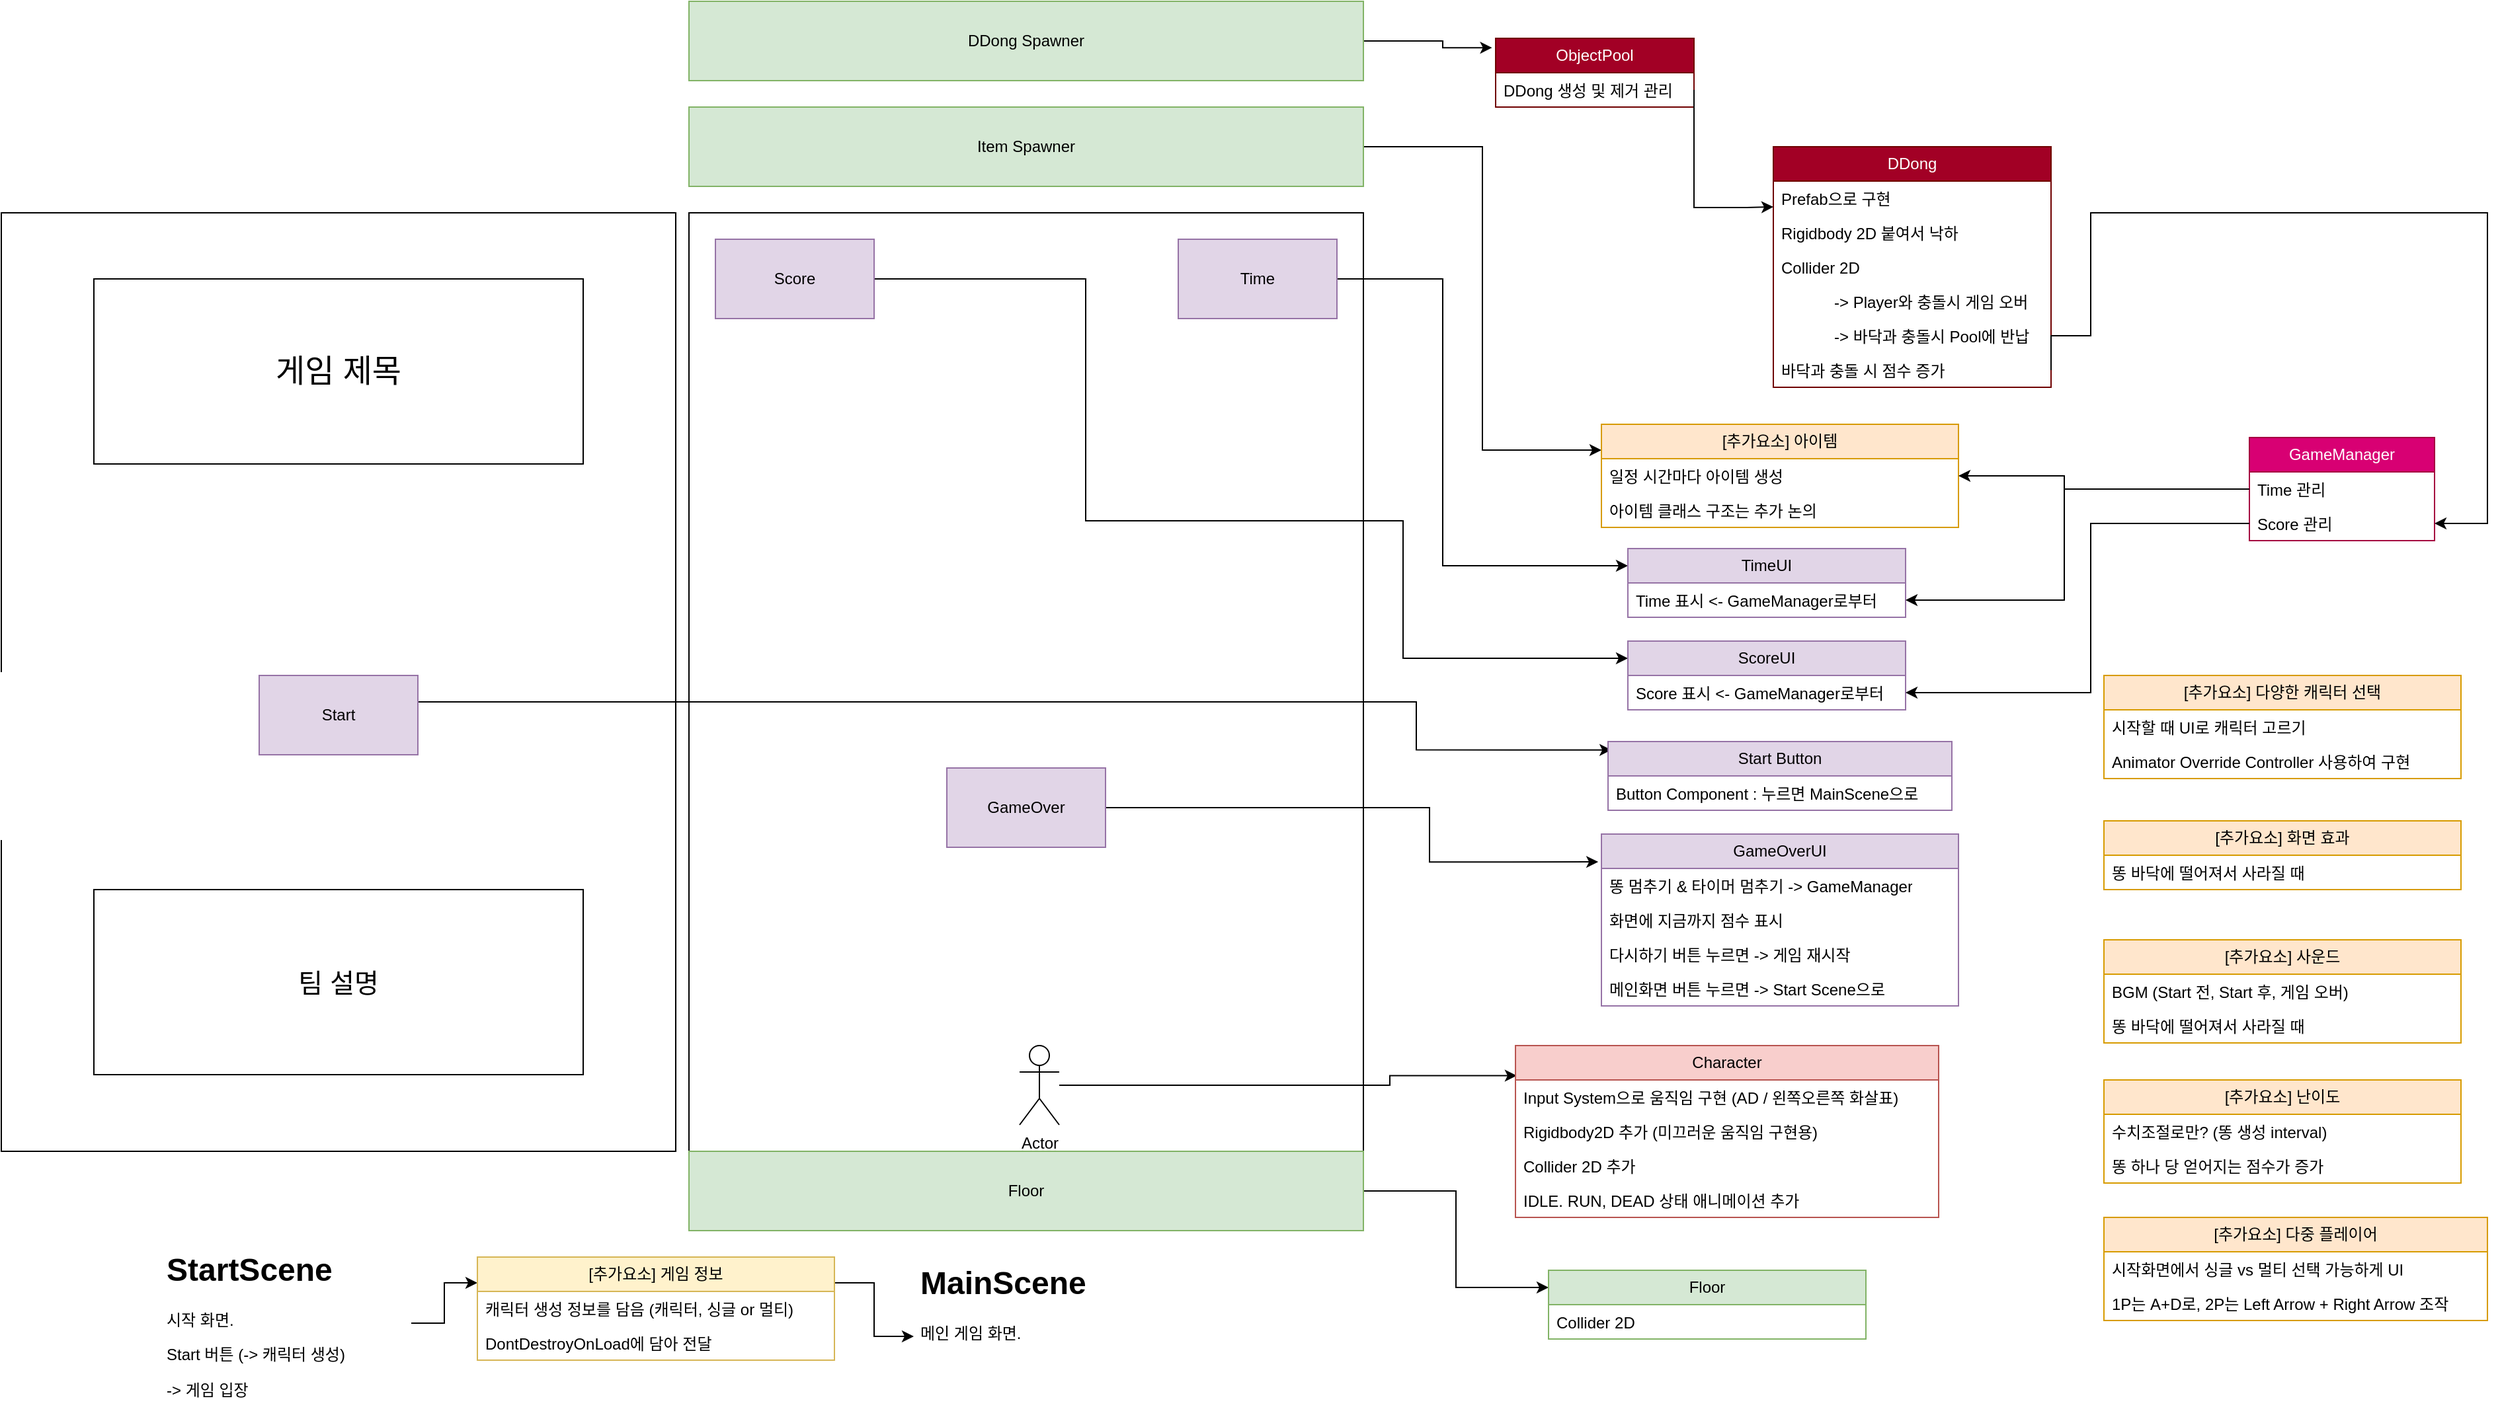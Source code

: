 <mxfile version="21.7.1" type="github">
  <diagram name="페이지-1" id="5NG-OnDceRNezATyQKVM">
    <mxGraphModel dx="848" dy="1021" grid="1" gridSize="10" guides="1" tooltips="1" connect="1" arrows="1" fold="1" page="1" pageScale="1" pageWidth="1920" pageHeight="1200" math="0" shadow="0">
      <root>
        <mxCell id="0" />
        <mxCell id="1" parent="0" />
        <mxCell id="FXBOxfYfAnLm4cCRqWih-118" value="" style="rounded=0;whiteSpace=wrap;html=1;" vertex="1" parent="1">
          <mxGeometry x="10" y="280" width="510" height="710" as="geometry" />
        </mxCell>
        <mxCell id="FXBOxfYfAnLm4cCRqWih-114" value="&lt;font style=&quot;font-size: 24px;&quot;&gt;게임 제목&lt;/font&gt;" style="rounded=0;whiteSpace=wrap;html=1;" vertex="1" parent="1">
          <mxGeometry x="80" y="330" width="370" height="140" as="geometry" />
        </mxCell>
        <mxCell id="FXBOxfYfAnLm4cCRqWih-7" value="" style="rounded=0;whiteSpace=wrap;html=1;" vertex="1" parent="1">
          <mxGeometry x="530" y="280" width="510" height="710" as="geometry" />
        </mxCell>
        <mxCell id="FXBOxfYfAnLm4cCRqWih-30" style="edgeStyle=orthogonalEdgeStyle;rounded=0;orthogonalLoop=1;jettySize=auto;html=1;entryX=0.003;entryY=0.175;entryDx=0;entryDy=0;entryPerimeter=0;" edge="1" parent="1" source="FXBOxfYfAnLm4cCRqWih-8" target="FXBOxfYfAnLm4cCRqWih-31">
          <mxGeometry relative="1" as="geometry">
            <mxPoint x="1170" y="940" as="targetPoint" />
            <Array as="points">
              <mxPoint x="1060" y="940" />
              <mxPoint x="1060" y="933" />
            </Array>
          </mxGeometry>
        </mxCell>
        <mxCell id="FXBOxfYfAnLm4cCRqWih-8" value="Actor" style="shape=umlActor;verticalLabelPosition=bottom;verticalAlign=top;html=1;outlineConnect=0;" vertex="1" parent="1">
          <mxGeometry x="780" y="910" width="30" height="60" as="geometry" />
        </mxCell>
        <mxCell id="FXBOxfYfAnLm4cCRqWih-16" style="edgeStyle=orthogonalEdgeStyle;rounded=0;orthogonalLoop=1;jettySize=auto;html=1;exitX=1;exitY=0.5;exitDx=0;exitDy=0;entryX=-0.018;entryY=0.136;entryDx=0;entryDy=0;entryPerimeter=0;" edge="1" parent="1" source="FXBOxfYfAnLm4cCRqWih-11" target="FXBOxfYfAnLm4cCRqWih-12">
          <mxGeometry relative="1" as="geometry">
            <Array as="points">
              <mxPoint x="1100" y="150" />
              <mxPoint x="1100" y="155" />
            </Array>
          </mxGeometry>
        </mxCell>
        <mxCell id="FXBOxfYfAnLm4cCRqWih-11" value="DDong Spawner" style="rounded=0;whiteSpace=wrap;html=1;fillColor=#d5e8d4;strokeColor=#82b366;" vertex="1" parent="1">
          <mxGeometry x="530" y="120" width="510" height="60" as="geometry" />
        </mxCell>
        <mxCell id="FXBOxfYfAnLm4cCRqWih-12" value="ObjectPool" style="swimlane;fontStyle=0;childLayout=stackLayout;horizontal=1;startSize=26;fillColor=#a20025;horizontalStack=0;resizeParent=1;resizeParentMax=0;resizeLast=0;collapsible=1;marginBottom=0;whiteSpace=wrap;html=1;fontColor=#ffffff;strokeColor=#6F0000;" vertex="1" parent="1">
          <mxGeometry x="1140" y="148" width="150" height="52" as="geometry" />
        </mxCell>
        <mxCell id="FXBOxfYfAnLm4cCRqWih-13" value="DDong 생성 및 제거 관리" style="text;strokeColor=none;fillColor=none;align=left;verticalAlign=top;spacingLeft=4;spacingRight=4;overflow=hidden;rotatable=0;points=[[0,0.5],[1,0.5]];portConstraint=eastwest;whiteSpace=wrap;html=1;" vertex="1" parent="FXBOxfYfAnLm4cCRqWih-12">
          <mxGeometry y="26" width="150" height="26" as="geometry" />
        </mxCell>
        <mxCell id="FXBOxfYfAnLm4cCRqWih-22" value="DDong" style="swimlane;fontStyle=0;childLayout=stackLayout;horizontal=1;startSize=26;fillColor=#a20025;horizontalStack=0;resizeParent=1;resizeParentMax=0;resizeLast=0;collapsible=1;marginBottom=0;whiteSpace=wrap;html=1;fontColor=#ffffff;strokeColor=#6F0000;" vertex="1" parent="1">
          <mxGeometry x="1350" y="230" width="210" height="182" as="geometry" />
        </mxCell>
        <mxCell id="FXBOxfYfAnLm4cCRqWih-82" value="Prefab으로 구현" style="text;strokeColor=none;fillColor=none;align=left;verticalAlign=top;spacingLeft=4;spacingRight=4;overflow=hidden;rotatable=0;points=[[0,0.5],[1,0.5]];portConstraint=eastwest;whiteSpace=wrap;html=1;" vertex="1" parent="FXBOxfYfAnLm4cCRqWih-22">
          <mxGeometry y="26" width="210" height="26" as="geometry" />
        </mxCell>
        <mxCell id="FXBOxfYfAnLm4cCRqWih-24" value="Rigidbody 2D 붙여서 낙하&lt;br&gt;" style="text;strokeColor=none;fillColor=none;align=left;verticalAlign=top;spacingLeft=4;spacingRight=4;overflow=hidden;rotatable=0;points=[[0,0.5],[1,0.5]];portConstraint=eastwest;whiteSpace=wrap;html=1;" vertex="1" parent="FXBOxfYfAnLm4cCRqWih-22">
          <mxGeometry y="52" width="210" height="26" as="geometry" />
        </mxCell>
        <mxCell id="FXBOxfYfAnLm4cCRqWih-27" value="Collider 2D" style="text;strokeColor=none;fillColor=none;align=left;verticalAlign=top;spacingLeft=4;spacingRight=4;overflow=hidden;rotatable=0;points=[[0,0.5],[1,0.5]];portConstraint=eastwest;whiteSpace=wrap;html=1;" vertex="1" parent="FXBOxfYfAnLm4cCRqWih-22">
          <mxGeometry y="78" width="210" height="26" as="geometry" />
        </mxCell>
        <mxCell id="FXBOxfYfAnLm4cCRqWih-28" value="&lt;blockquote style=&quot;margin: 0 0 0 40px; border: none; padding: 0px;&quot;&gt;-&amp;gt; Player와 충돌시 게임 오버&lt;/blockquote&gt;" style="text;strokeColor=none;fillColor=none;align=left;verticalAlign=top;spacingLeft=4;spacingRight=4;overflow=hidden;rotatable=0;points=[[0,0.5],[1,0.5]];portConstraint=eastwest;whiteSpace=wrap;html=1;" vertex="1" parent="FXBOxfYfAnLm4cCRqWih-22">
          <mxGeometry y="104" width="210" height="26" as="geometry" />
        </mxCell>
        <mxCell id="FXBOxfYfAnLm4cCRqWih-29" value="&lt;blockquote style=&quot;margin: 0 0 0 40px; border: none; padding: 0px;&quot;&gt;-&amp;gt; 바닥과 충돌시 Pool에 반납&lt;/blockquote&gt;" style="text;strokeColor=none;fillColor=none;align=left;verticalAlign=top;spacingLeft=4;spacingRight=4;overflow=hidden;rotatable=0;points=[[0,0.5],[1,0.5]];portConstraint=eastwest;whiteSpace=wrap;html=1;" vertex="1" parent="FXBOxfYfAnLm4cCRqWih-22">
          <mxGeometry y="130" width="210" height="26" as="geometry" />
        </mxCell>
        <mxCell id="FXBOxfYfAnLm4cCRqWih-76" value="바닥과 충돌 시 점수 증가" style="text;strokeColor=none;fillColor=none;align=left;verticalAlign=top;spacingLeft=4;spacingRight=4;overflow=hidden;rotatable=0;points=[[0,0.5],[1,0.5]];portConstraint=eastwest;whiteSpace=wrap;html=1;" vertex="1" parent="FXBOxfYfAnLm4cCRqWih-22">
          <mxGeometry y="156" width="210" height="26" as="geometry" />
        </mxCell>
        <mxCell id="FXBOxfYfAnLm4cCRqWih-26" style="edgeStyle=orthogonalEdgeStyle;rounded=0;orthogonalLoop=1;jettySize=auto;html=1;exitX=1;exitY=0.5;exitDx=0;exitDy=0;entryX=0;entryY=0.25;entryDx=0;entryDy=0;" edge="1" parent="1" source="FXBOxfYfAnLm4cCRqWih-13" target="FXBOxfYfAnLm4cCRqWih-22">
          <mxGeometry relative="1" as="geometry">
            <Array as="points">
              <mxPoint x="1290" y="276" />
              <mxPoint x="1330" y="276" />
            </Array>
          </mxGeometry>
        </mxCell>
        <mxCell id="FXBOxfYfAnLm4cCRqWih-31" value="Character" style="swimlane;fontStyle=0;childLayout=stackLayout;horizontal=1;startSize=26;fillColor=#f8cecc;horizontalStack=0;resizeParent=1;resizeParentMax=0;resizeLast=0;collapsible=1;marginBottom=0;whiteSpace=wrap;html=1;strokeColor=#b85450;" vertex="1" parent="1">
          <mxGeometry x="1155" y="910" width="320" height="130" as="geometry" />
        </mxCell>
        <mxCell id="FXBOxfYfAnLm4cCRqWih-33" value="Input System으로 움직임 구현 (AD / 왼쪽오른쪽 화살표)" style="text;strokeColor=none;fillColor=none;align=left;verticalAlign=top;spacingLeft=4;spacingRight=4;overflow=hidden;rotatable=0;points=[[0,0.5],[1,0.5]];portConstraint=eastwest;whiteSpace=wrap;html=1;" vertex="1" parent="FXBOxfYfAnLm4cCRqWih-31">
          <mxGeometry y="26" width="320" height="26" as="geometry" />
        </mxCell>
        <mxCell id="FXBOxfYfAnLm4cCRqWih-36" value="Rigidbody2D 추가 (미끄러운 움직임 구현용)" style="text;strokeColor=none;fillColor=none;align=left;verticalAlign=top;spacingLeft=4;spacingRight=4;overflow=hidden;rotatable=0;points=[[0,0.5],[1,0.5]];portConstraint=eastwest;whiteSpace=wrap;html=1;" vertex="1" parent="FXBOxfYfAnLm4cCRqWih-31">
          <mxGeometry y="52" width="320" height="26" as="geometry" />
        </mxCell>
        <mxCell id="FXBOxfYfAnLm4cCRqWih-37" value="Collider 2D 추가" style="text;strokeColor=none;fillColor=none;align=left;verticalAlign=top;spacingLeft=4;spacingRight=4;overflow=hidden;rotatable=0;points=[[0,0.5],[1,0.5]];portConstraint=eastwest;whiteSpace=wrap;html=1;" vertex="1" parent="FXBOxfYfAnLm4cCRqWih-31">
          <mxGeometry y="78" width="320" height="26" as="geometry" />
        </mxCell>
        <mxCell id="FXBOxfYfAnLm4cCRqWih-38" value="IDLE. RUN, DEAD 상태 애니메이션 추가" style="text;strokeColor=none;fillColor=none;align=left;verticalAlign=top;spacingLeft=4;spacingRight=4;overflow=hidden;rotatable=0;points=[[0,0.5],[1,0.5]];portConstraint=eastwest;whiteSpace=wrap;html=1;" vertex="1" parent="FXBOxfYfAnLm4cCRqWih-31">
          <mxGeometry y="104" width="320" height="26" as="geometry" />
        </mxCell>
        <mxCell id="FXBOxfYfAnLm4cCRqWih-44" style="edgeStyle=orthogonalEdgeStyle;rounded=0;orthogonalLoop=1;jettySize=auto;html=1;exitX=1;exitY=0.5;exitDx=0;exitDy=0;entryX=0.01;entryY=0.122;entryDx=0;entryDy=0;entryPerimeter=0;" edge="1" parent="1" source="FXBOxfYfAnLm4cCRqWih-39" target="FXBOxfYfAnLm4cCRqWih-40">
          <mxGeometry relative="1" as="geometry">
            <Array as="points">
              <mxPoint x="1080" y="650" />
              <mxPoint x="1080" y="686" />
            </Array>
          </mxGeometry>
        </mxCell>
        <mxCell id="FXBOxfYfAnLm4cCRqWih-39" value="Start" style="rounded=0;whiteSpace=wrap;html=1;fillColor=#e1d5e7;strokeColor=#9673a6;" vertex="1" parent="1">
          <mxGeometry x="205" y="630" width="120" height="60" as="geometry" />
        </mxCell>
        <mxCell id="FXBOxfYfAnLm4cCRqWih-40" value="Start Button" style="swimlane;fontStyle=0;childLayout=stackLayout;horizontal=1;startSize=26;fillColor=#e1d5e7;horizontalStack=0;resizeParent=1;resizeParentMax=0;resizeLast=0;collapsible=1;marginBottom=0;whiteSpace=wrap;html=1;strokeColor=#9673a6;" vertex="1" parent="1">
          <mxGeometry x="1225" y="680" width="260" height="52" as="geometry" />
        </mxCell>
        <mxCell id="FXBOxfYfAnLm4cCRqWih-41" value="Button Component : 누르면 MainScene으로" style="text;strokeColor=none;fillColor=none;align=left;verticalAlign=top;spacingLeft=4;spacingRight=4;overflow=hidden;rotatable=0;points=[[0,0.5],[1,0.5]];portConstraint=eastwest;whiteSpace=wrap;html=1;" vertex="1" parent="FXBOxfYfAnLm4cCRqWih-40">
          <mxGeometry y="26" width="260" height="26" as="geometry" />
        </mxCell>
        <mxCell id="FXBOxfYfAnLm4cCRqWih-47" style="edgeStyle=orthogonalEdgeStyle;rounded=0;orthogonalLoop=1;jettySize=auto;html=1;entryX=0;entryY=0.25;entryDx=0;entryDy=0;" edge="1" parent="1" source="FXBOxfYfAnLm4cCRqWih-45" target="FXBOxfYfAnLm4cCRqWih-48">
          <mxGeometry relative="1" as="geometry">
            <mxPoint x="1220" y="430" as="targetPoint" />
            <Array as="points">
              <mxPoint x="1100" y="330" />
              <mxPoint x="1100" y="547" />
            </Array>
          </mxGeometry>
        </mxCell>
        <mxCell id="FXBOxfYfAnLm4cCRqWih-45" value="Time" style="rounded=0;whiteSpace=wrap;html=1;fillColor=#e1d5e7;strokeColor=#9673a6;" vertex="1" parent="1">
          <mxGeometry x="900" y="300" width="120" height="60" as="geometry" />
        </mxCell>
        <mxCell id="FXBOxfYfAnLm4cCRqWih-67" style="edgeStyle=orthogonalEdgeStyle;rounded=0;orthogonalLoop=1;jettySize=auto;html=1;exitX=1;exitY=0.5;exitDx=0;exitDy=0;entryX=0;entryY=0.25;entryDx=0;entryDy=0;" edge="1" parent="1" source="FXBOxfYfAnLm4cCRqWih-46" target="FXBOxfYfAnLm4cCRqWih-65">
          <mxGeometry relative="1" as="geometry">
            <Array as="points">
              <mxPoint x="830" y="330" />
              <mxPoint x="830" y="513" />
              <mxPoint x="1070" y="513" />
              <mxPoint x="1070" y="617" />
            </Array>
          </mxGeometry>
        </mxCell>
        <mxCell id="FXBOxfYfAnLm4cCRqWih-46" value="Score" style="rounded=0;whiteSpace=wrap;html=1;fillColor=#e1d5e7;strokeColor=#9673a6;" vertex="1" parent="1">
          <mxGeometry x="550" y="300" width="120" height="60" as="geometry" />
        </mxCell>
        <mxCell id="FXBOxfYfAnLm4cCRqWih-48" value="TimeUI" style="swimlane;fontStyle=0;childLayout=stackLayout;horizontal=1;startSize=26;fillColor=#e1d5e7;horizontalStack=0;resizeParent=1;resizeParentMax=0;resizeLast=0;collapsible=1;marginBottom=0;whiteSpace=wrap;html=1;strokeColor=#9673a6;" vertex="1" parent="1">
          <mxGeometry x="1240" y="534" width="210" height="52" as="geometry" />
        </mxCell>
        <mxCell id="FXBOxfYfAnLm4cCRqWih-63" value="Time 표시 &amp;lt;- GameManager로부터" style="text;strokeColor=none;fillColor=none;align=left;verticalAlign=top;spacingLeft=4;spacingRight=4;overflow=hidden;rotatable=0;points=[[0,0.5],[1,0.5]];portConstraint=eastwest;whiteSpace=wrap;html=1;" vertex="1" parent="FXBOxfYfAnLm4cCRqWih-48">
          <mxGeometry y="26" width="210" height="26" as="geometry" />
        </mxCell>
        <mxCell id="FXBOxfYfAnLm4cCRqWih-54" value="GameManager" style="swimlane;fontStyle=0;childLayout=stackLayout;horizontal=1;startSize=26;horizontalStack=0;resizeParent=1;resizeParentMax=0;resizeLast=0;collapsible=1;marginBottom=0;whiteSpace=wrap;html=1;fillColor=#d80073;fontColor=#ffffff;strokeColor=#A50040;" vertex="1" parent="1">
          <mxGeometry x="1710" y="450" width="140" height="78" as="geometry" />
        </mxCell>
        <mxCell id="FXBOxfYfAnLm4cCRqWih-59" value="Time 관리" style="text;strokeColor=none;fillColor=none;align=left;verticalAlign=top;spacingLeft=4;spacingRight=4;overflow=hidden;rotatable=0;points=[[0,0.5],[1,0.5]];portConstraint=eastwest;whiteSpace=wrap;html=1;" vertex="1" parent="FXBOxfYfAnLm4cCRqWih-54">
          <mxGeometry y="26" width="140" height="26" as="geometry" />
        </mxCell>
        <mxCell id="FXBOxfYfAnLm4cCRqWih-55" value="Score 관리" style="text;strokeColor=none;fillColor=none;align=left;verticalAlign=top;spacingLeft=4;spacingRight=4;overflow=hidden;rotatable=0;points=[[0,0.5],[1,0.5]];portConstraint=eastwest;whiteSpace=wrap;html=1;" vertex="1" parent="FXBOxfYfAnLm4cCRqWih-54">
          <mxGeometry y="52" width="140" height="26" as="geometry" />
        </mxCell>
        <mxCell id="FXBOxfYfAnLm4cCRqWih-64" style="edgeStyle=orthogonalEdgeStyle;rounded=0;orthogonalLoop=1;jettySize=auto;html=1;exitX=0;exitY=0.5;exitDx=0;exitDy=0;entryX=1;entryY=0.5;entryDx=0;entryDy=0;" edge="1" parent="1" source="FXBOxfYfAnLm4cCRqWih-59" target="FXBOxfYfAnLm4cCRqWih-63">
          <mxGeometry relative="1" as="geometry">
            <Array as="points">
              <mxPoint x="1570" y="489" />
              <mxPoint x="1570" y="573" />
            </Array>
          </mxGeometry>
        </mxCell>
        <mxCell id="FXBOxfYfAnLm4cCRqWih-65" value="ScoreUI" style="swimlane;fontStyle=0;childLayout=stackLayout;horizontal=1;startSize=26;fillColor=#e1d5e7;horizontalStack=0;resizeParent=1;resizeParentMax=0;resizeLast=0;collapsible=1;marginBottom=0;whiteSpace=wrap;html=1;strokeColor=#9673a6;" vertex="1" parent="1">
          <mxGeometry x="1240" y="604" width="210" height="52" as="geometry" />
        </mxCell>
        <mxCell id="FXBOxfYfAnLm4cCRqWih-66" value="Score 표시 &amp;lt;- GameManager로부터" style="text;strokeColor=none;fillColor=none;align=left;verticalAlign=top;spacingLeft=4;spacingRight=4;overflow=hidden;rotatable=0;points=[[0,0.5],[1,0.5]];portConstraint=eastwest;whiteSpace=wrap;html=1;" vertex="1" parent="FXBOxfYfAnLm4cCRqWih-65">
          <mxGeometry y="26" width="210" height="26" as="geometry" />
        </mxCell>
        <mxCell id="FXBOxfYfAnLm4cCRqWih-68" style="edgeStyle=orthogonalEdgeStyle;rounded=0;orthogonalLoop=1;jettySize=auto;html=1;exitX=0;exitY=0.5;exitDx=0;exitDy=0;entryX=1;entryY=0.5;entryDx=0;entryDy=0;" edge="1" parent="1" source="FXBOxfYfAnLm4cCRqWih-55" target="FXBOxfYfAnLm4cCRqWih-66">
          <mxGeometry relative="1" as="geometry">
            <Array as="points">
              <mxPoint x="1590" y="515" />
              <mxPoint x="1590" y="643" />
            </Array>
          </mxGeometry>
        </mxCell>
        <mxCell id="FXBOxfYfAnLm4cCRqWih-74" style="edgeStyle=orthogonalEdgeStyle;rounded=0;orthogonalLoop=1;jettySize=auto;html=1;exitX=1;exitY=0.5;exitDx=0;exitDy=0;entryX=0;entryY=0.25;entryDx=0;entryDy=0;" edge="1" parent="1" source="FXBOxfYfAnLm4cCRqWih-70" target="FXBOxfYfAnLm4cCRqWih-72">
          <mxGeometry relative="1" as="geometry" />
        </mxCell>
        <mxCell id="FXBOxfYfAnLm4cCRqWih-70" value="Floor" style="rounded=0;whiteSpace=wrap;html=1;fillColor=#d5e8d4;strokeColor=#82b366;" vertex="1" parent="1">
          <mxGeometry x="530" y="990" width="510" height="60" as="geometry" />
        </mxCell>
        <mxCell id="FXBOxfYfAnLm4cCRqWih-72" value="Floor" style="swimlane;fontStyle=0;childLayout=stackLayout;horizontal=1;startSize=26;fillColor=#d5e8d4;horizontalStack=0;resizeParent=1;resizeParentMax=0;resizeLast=0;collapsible=1;marginBottom=0;whiteSpace=wrap;html=1;strokeColor=#82b366;" vertex="1" parent="1">
          <mxGeometry x="1180" y="1080" width="240" height="52" as="geometry" />
        </mxCell>
        <mxCell id="FXBOxfYfAnLm4cCRqWih-73" value="Collider 2D" style="text;align=left;verticalAlign=top;spacingLeft=4;spacingRight=4;overflow=hidden;rotatable=0;points=[[0,0.5],[1,0.5]];portConstraint=eastwest;whiteSpace=wrap;html=1;" vertex="1" parent="FXBOxfYfAnLm4cCRqWih-72">
          <mxGeometry y="26" width="240" height="26" as="geometry" />
        </mxCell>
        <mxCell id="FXBOxfYfAnLm4cCRqWih-79" style="edgeStyle=orthogonalEdgeStyle;rounded=0;orthogonalLoop=1;jettySize=auto;html=1;exitX=1;exitY=0.5;exitDx=0;exitDy=0;entryX=1;entryY=0.5;entryDx=0;entryDy=0;" edge="1" parent="1" source="FXBOxfYfAnLm4cCRqWih-76" target="FXBOxfYfAnLm4cCRqWih-55">
          <mxGeometry relative="1" as="geometry">
            <Array as="points">
              <mxPoint x="1560" y="373" />
              <mxPoint x="1590" y="373" />
              <mxPoint x="1590" y="280" />
              <mxPoint x="1890" y="280" />
              <mxPoint x="1890" y="515" />
            </Array>
          </mxGeometry>
        </mxCell>
        <mxCell id="FXBOxfYfAnLm4cCRqWih-80" value="[추가요소] 다양한 캐릭터 선택" style="swimlane;fontStyle=0;childLayout=stackLayout;horizontal=1;startSize=26;fillColor=#ffe6cc;horizontalStack=0;resizeParent=1;resizeParentMax=0;resizeLast=0;collapsible=1;marginBottom=0;whiteSpace=wrap;html=1;strokeColor=#d79b00;" vertex="1" parent="1">
          <mxGeometry x="1600" y="630" width="270" height="78" as="geometry" />
        </mxCell>
        <mxCell id="FXBOxfYfAnLm4cCRqWih-81" value="시작할 때 UI로 캐릭터 고르기" style="text;strokeColor=none;fillColor=none;align=left;verticalAlign=top;spacingLeft=4;spacingRight=4;overflow=hidden;rotatable=0;points=[[0,0.5],[1,0.5]];portConstraint=eastwest;whiteSpace=wrap;html=1;" vertex="1" parent="FXBOxfYfAnLm4cCRqWih-80">
          <mxGeometry y="26" width="270" height="26" as="geometry" />
        </mxCell>
        <mxCell id="FXBOxfYfAnLm4cCRqWih-113" value="Animator Override Controller 사용하여 구현" style="text;strokeColor=none;fillColor=none;align=left;verticalAlign=top;spacingLeft=4;spacingRight=4;overflow=hidden;rotatable=0;points=[[0,0.5],[1,0.5]];portConstraint=eastwest;whiteSpace=wrap;html=1;" vertex="1" parent="FXBOxfYfAnLm4cCRqWih-80">
          <mxGeometry y="52" width="270" height="26" as="geometry" />
        </mxCell>
        <mxCell id="FXBOxfYfAnLm4cCRqWih-91" style="edgeStyle=orthogonalEdgeStyle;rounded=0;orthogonalLoop=1;jettySize=auto;html=1;exitX=1;exitY=0.5;exitDx=0;exitDy=0;entryX=0;entryY=0.25;entryDx=0;entryDy=0;" edge="1" parent="1" source="FXBOxfYfAnLm4cCRqWih-85" target="FXBOxfYfAnLm4cCRqWih-87">
          <mxGeometry relative="1" as="geometry" />
        </mxCell>
        <mxCell id="FXBOxfYfAnLm4cCRqWih-85" value="Item Spawner" style="rounded=0;whiteSpace=wrap;html=1;fillColor=#d5e8d4;strokeColor=#82b366;" vertex="1" parent="1">
          <mxGeometry x="530" y="200" width="510" height="60" as="geometry" />
        </mxCell>
        <mxCell id="FXBOxfYfAnLm4cCRqWih-87" value="[추가요소] 아이템" style="swimlane;fontStyle=0;childLayout=stackLayout;horizontal=1;startSize=26;fillColor=#ffe6cc;horizontalStack=0;resizeParent=1;resizeParentMax=0;resizeLast=0;collapsible=1;marginBottom=0;whiteSpace=wrap;html=1;strokeColor=#d79b00;" vertex="1" parent="1">
          <mxGeometry x="1220" y="440" width="270" height="78" as="geometry" />
        </mxCell>
        <mxCell id="FXBOxfYfAnLm4cCRqWih-88" value="일정 시간마다 아이템 생성" style="text;strokeColor=none;fillColor=none;align=left;verticalAlign=top;spacingLeft=4;spacingRight=4;overflow=hidden;rotatable=0;points=[[0,0.5],[1,0.5]];portConstraint=eastwest;whiteSpace=wrap;html=1;" vertex="1" parent="FXBOxfYfAnLm4cCRqWih-87">
          <mxGeometry y="26" width="270" height="26" as="geometry" />
        </mxCell>
        <mxCell id="FXBOxfYfAnLm4cCRqWih-89" value="아이템 클래스 구조는 추가 논의" style="text;strokeColor=none;fillColor=none;align=left;verticalAlign=top;spacingLeft=4;spacingRight=4;overflow=hidden;rotatable=0;points=[[0,0.5],[1,0.5]];portConstraint=eastwest;whiteSpace=wrap;html=1;" vertex="1" parent="FXBOxfYfAnLm4cCRqWih-87">
          <mxGeometry y="52" width="270" height="26" as="geometry" />
        </mxCell>
        <mxCell id="FXBOxfYfAnLm4cCRqWih-90" style="edgeStyle=orthogonalEdgeStyle;rounded=0;orthogonalLoop=1;jettySize=auto;html=1;exitX=0;exitY=0.5;exitDx=0;exitDy=0;entryX=1;entryY=0.5;entryDx=0;entryDy=0;" edge="1" parent="1" source="FXBOxfYfAnLm4cCRqWih-59" target="FXBOxfYfAnLm4cCRqWih-88">
          <mxGeometry relative="1" as="geometry">
            <Array as="points">
              <mxPoint x="1570" y="489" />
              <mxPoint x="1570" y="479" />
            </Array>
          </mxGeometry>
        </mxCell>
        <mxCell id="FXBOxfYfAnLm4cCRqWih-95" value="[추가요소] 화면 효과" style="swimlane;fontStyle=0;childLayout=stackLayout;horizontal=1;startSize=26;fillColor=#ffe6cc;horizontalStack=0;resizeParent=1;resizeParentMax=0;resizeLast=0;collapsible=1;marginBottom=0;whiteSpace=wrap;html=1;strokeColor=#d79b00;" vertex="1" parent="1">
          <mxGeometry x="1600" y="740" width="270" height="52" as="geometry" />
        </mxCell>
        <mxCell id="FXBOxfYfAnLm4cCRqWih-96" value="똥 바닥에 떨어져서 사라질 때" style="text;strokeColor=none;fillColor=none;align=left;verticalAlign=top;spacingLeft=4;spacingRight=4;overflow=hidden;rotatable=0;points=[[0,0.5],[1,0.5]];portConstraint=eastwest;whiteSpace=wrap;html=1;" vertex="1" parent="FXBOxfYfAnLm4cCRqWih-95">
          <mxGeometry y="26" width="270" height="26" as="geometry" />
        </mxCell>
        <mxCell id="FXBOxfYfAnLm4cCRqWih-97" value="[추가요소] 사운드" style="swimlane;fontStyle=0;childLayout=stackLayout;horizontal=1;startSize=26;fillColor=#ffe6cc;horizontalStack=0;resizeParent=1;resizeParentMax=0;resizeLast=0;collapsible=1;marginBottom=0;whiteSpace=wrap;html=1;strokeColor=#d79b00;" vertex="1" parent="1">
          <mxGeometry x="1600" y="830" width="270" height="78" as="geometry" />
        </mxCell>
        <mxCell id="FXBOxfYfAnLm4cCRqWih-98" value="BGM (Start 전, Start 후, 게임 오버)" style="text;strokeColor=none;fillColor=none;align=left;verticalAlign=top;spacingLeft=4;spacingRight=4;overflow=hidden;rotatable=0;points=[[0,0.5],[1,0.5]];portConstraint=eastwest;whiteSpace=wrap;html=1;" vertex="1" parent="FXBOxfYfAnLm4cCRqWih-97">
          <mxGeometry y="26" width="270" height="26" as="geometry" />
        </mxCell>
        <mxCell id="FXBOxfYfAnLm4cCRqWih-104" value="똥 바닥에 떨어져서 사라질 때" style="text;strokeColor=none;fillColor=none;align=left;verticalAlign=top;spacingLeft=4;spacingRight=4;overflow=hidden;rotatable=0;points=[[0,0.5],[1,0.5]];portConstraint=eastwest;whiteSpace=wrap;html=1;" vertex="1" parent="FXBOxfYfAnLm4cCRqWih-97">
          <mxGeometry y="52" width="270" height="26" as="geometry" />
        </mxCell>
        <mxCell id="FXBOxfYfAnLm4cCRqWih-100" style="edgeStyle=orthogonalEdgeStyle;rounded=0;orthogonalLoop=1;jettySize=auto;html=1;entryX=-0.009;entryY=0.162;entryDx=0;entryDy=0;entryPerimeter=0;" edge="1" parent="1" source="FXBOxfYfAnLm4cCRqWih-99" target="FXBOxfYfAnLm4cCRqWih-101">
          <mxGeometry relative="1" as="geometry">
            <mxPoint x="1110" y="780" as="targetPoint" />
            <Array as="points">
              <mxPoint x="1090" y="730" />
              <mxPoint x="1090" y="771" />
            </Array>
          </mxGeometry>
        </mxCell>
        <mxCell id="FXBOxfYfAnLm4cCRqWih-99" value="GameOver" style="rounded=0;whiteSpace=wrap;html=1;fillColor=#e1d5e7;strokeColor=#9673a6;" vertex="1" parent="1">
          <mxGeometry x="725" y="700" width="120" height="60" as="geometry" />
        </mxCell>
        <mxCell id="FXBOxfYfAnLm4cCRqWih-101" value="GameOverUI" style="swimlane;fontStyle=0;childLayout=stackLayout;horizontal=1;startSize=26;fillColor=#e1d5e7;horizontalStack=0;resizeParent=1;resizeParentMax=0;resizeLast=0;collapsible=1;marginBottom=0;whiteSpace=wrap;html=1;strokeColor=#9673a6;" vertex="1" parent="1">
          <mxGeometry x="1220" y="750" width="270" height="130" as="geometry" />
        </mxCell>
        <mxCell id="FXBOxfYfAnLm4cCRqWih-102" value="똥 멈추기 &amp;amp; 타이머 멈추기 -&amp;gt; GameManager" style="text;strokeColor=none;fillColor=none;align=left;verticalAlign=top;spacingLeft=4;spacingRight=4;overflow=hidden;rotatable=0;points=[[0,0.5],[1,0.5]];portConstraint=eastwest;whiteSpace=wrap;html=1;" vertex="1" parent="FXBOxfYfAnLm4cCRqWih-101">
          <mxGeometry y="26" width="270" height="26" as="geometry" />
        </mxCell>
        <mxCell id="FXBOxfYfAnLm4cCRqWih-106" value="화면에 지금까지 점수 표시" style="text;strokeColor=none;fillColor=none;align=left;verticalAlign=top;spacingLeft=4;spacingRight=4;overflow=hidden;rotatable=0;points=[[0,0.5],[1,0.5]];portConstraint=eastwest;whiteSpace=wrap;html=1;" vertex="1" parent="FXBOxfYfAnLm4cCRqWih-101">
          <mxGeometry y="52" width="270" height="26" as="geometry" />
        </mxCell>
        <mxCell id="FXBOxfYfAnLm4cCRqWih-103" value="다시하기 버튼 누르면 -&amp;gt; 게임 재시작" style="text;strokeColor=none;fillColor=none;align=left;verticalAlign=top;spacingLeft=4;spacingRight=4;overflow=hidden;rotatable=0;points=[[0,0.5],[1,0.5]];portConstraint=eastwest;whiteSpace=wrap;html=1;" vertex="1" parent="FXBOxfYfAnLm4cCRqWih-101">
          <mxGeometry y="78" width="270" height="26" as="geometry" />
        </mxCell>
        <mxCell id="FXBOxfYfAnLm4cCRqWih-117" value="메인화면 버튼 누르면 -&amp;gt; Start Scene으로" style="text;strokeColor=none;fillColor=none;align=left;verticalAlign=top;spacingLeft=4;spacingRight=4;overflow=hidden;rotatable=0;points=[[0,0.5],[1,0.5]];portConstraint=eastwest;whiteSpace=wrap;html=1;" vertex="1" parent="FXBOxfYfAnLm4cCRqWih-101">
          <mxGeometry y="104" width="270" height="26" as="geometry" />
        </mxCell>
        <mxCell id="FXBOxfYfAnLm4cCRqWih-107" value="[추가요소] 난이도" style="swimlane;fontStyle=0;childLayout=stackLayout;horizontal=1;startSize=26;fillColor=#ffe6cc;horizontalStack=0;resizeParent=1;resizeParentMax=0;resizeLast=0;collapsible=1;marginBottom=0;whiteSpace=wrap;html=1;strokeColor=#d79b00;" vertex="1" parent="1">
          <mxGeometry x="1600" y="936" width="270" height="78" as="geometry" />
        </mxCell>
        <mxCell id="FXBOxfYfAnLm4cCRqWih-108" value="수치조절로만? (똥 생성 interval)" style="text;strokeColor=none;fillColor=none;align=left;verticalAlign=top;spacingLeft=4;spacingRight=4;overflow=hidden;rotatable=0;points=[[0,0.5],[1,0.5]];portConstraint=eastwest;whiteSpace=wrap;html=1;" vertex="1" parent="FXBOxfYfAnLm4cCRqWih-107">
          <mxGeometry y="26" width="270" height="26" as="geometry" />
        </mxCell>
        <mxCell id="FXBOxfYfAnLm4cCRqWih-109" value="똥 하나 당 얻어지는 점수가 증가" style="text;strokeColor=none;fillColor=none;align=left;verticalAlign=top;spacingLeft=4;spacingRight=4;overflow=hidden;rotatable=0;points=[[0,0.5],[1,0.5]];portConstraint=eastwest;whiteSpace=wrap;html=1;" vertex="1" parent="FXBOxfYfAnLm4cCRqWih-107">
          <mxGeometry y="52" width="270" height="26" as="geometry" />
        </mxCell>
        <mxCell id="FXBOxfYfAnLm4cCRqWih-110" value="[추가요소] 다중 플레이어" style="swimlane;fontStyle=0;childLayout=stackLayout;horizontal=1;startSize=26;fillColor=#ffe6cc;horizontalStack=0;resizeParent=1;resizeParentMax=0;resizeLast=0;collapsible=1;marginBottom=0;whiteSpace=wrap;html=1;strokeColor=#d79b00;" vertex="1" parent="1">
          <mxGeometry x="1600" y="1040" width="290" height="78" as="geometry" />
        </mxCell>
        <mxCell id="FXBOxfYfAnLm4cCRqWih-111" value="시작화면에서 싱글 vs 멀티 선택 가능하게 UI" style="text;strokeColor=none;fillColor=none;align=left;verticalAlign=top;spacingLeft=4;spacingRight=4;overflow=hidden;rotatable=0;points=[[0,0.5],[1,0.5]];portConstraint=eastwest;whiteSpace=wrap;html=1;" vertex="1" parent="FXBOxfYfAnLm4cCRqWih-110">
          <mxGeometry y="26" width="290" height="26" as="geometry" />
        </mxCell>
        <mxCell id="FXBOxfYfAnLm4cCRqWih-112" value="1P는 A+D로, 2P는 Left Arrow + Right Arrow 조작" style="text;strokeColor=none;fillColor=none;align=left;verticalAlign=top;spacingLeft=4;spacingRight=4;overflow=hidden;rotatable=0;points=[[0,0.5],[1,0.5]];portConstraint=eastwest;whiteSpace=wrap;html=1;" vertex="1" parent="FXBOxfYfAnLm4cCRqWih-110">
          <mxGeometry y="52" width="290" height="26" as="geometry" />
        </mxCell>
        <mxCell id="FXBOxfYfAnLm4cCRqWih-125" style="edgeStyle=orthogonalEdgeStyle;rounded=0;orthogonalLoop=1;jettySize=auto;html=1;entryX=0;entryY=0.25;entryDx=0;entryDy=0;" edge="1" parent="1" source="FXBOxfYfAnLm4cCRqWih-115" target="FXBOxfYfAnLm4cCRqWih-122">
          <mxGeometry relative="1" as="geometry" />
        </mxCell>
        <mxCell id="FXBOxfYfAnLm4cCRqWih-115" value="&lt;h1&gt;StartScene&lt;/h1&gt;&lt;p&gt;시작 화면.&lt;br&gt;&lt;/p&gt;&lt;p&gt;Start 버튼 (-&amp;gt; 캐릭터 생성)&lt;/p&gt;&lt;p&gt;-&amp;gt; 게임 입장&lt;/p&gt;" style="text;html=1;strokeColor=none;fillColor=none;spacing=5;spacingTop=-20;whiteSpace=wrap;overflow=hidden;rounded=0;" vertex="1" parent="1">
          <mxGeometry x="130" y="1060" width="190" height="120" as="geometry" />
        </mxCell>
        <mxCell id="FXBOxfYfAnLm4cCRqWih-116" value="&lt;h1&gt;MainScene&lt;/h1&gt;&lt;p&gt;메인 게임 화면.&lt;/p&gt;" style="text;html=1;strokeColor=none;fillColor=none;spacing=5;spacingTop=-20;whiteSpace=wrap;overflow=hidden;rounded=0;" vertex="1" parent="1">
          <mxGeometry x="700" y="1070" width="190" height="120" as="geometry" />
        </mxCell>
        <mxCell id="FXBOxfYfAnLm4cCRqWih-120" value="&lt;font style=&quot;font-size: 20px;&quot;&gt;팀 설명&lt;/font&gt;" style="rounded=0;whiteSpace=wrap;html=1;" vertex="1" parent="1">
          <mxGeometry x="80" y="792" width="370" height="140" as="geometry" />
        </mxCell>
        <mxCell id="FXBOxfYfAnLm4cCRqWih-126" style="edgeStyle=orthogonalEdgeStyle;rounded=0;orthogonalLoop=1;jettySize=auto;html=1;exitX=1;exitY=0.25;exitDx=0;exitDy=0;entryX=0;entryY=0.5;entryDx=0;entryDy=0;" edge="1" parent="1" source="FXBOxfYfAnLm4cCRqWih-122" target="FXBOxfYfAnLm4cCRqWih-116">
          <mxGeometry relative="1" as="geometry" />
        </mxCell>
        <mxCell id="FXBOxfYfAnLm4cCRqWih-122" value="[추가요소] 게임 정보" style="swimlane;fontStyle=0;childLayout=stackLayout;horizontal=1;startSize=26;fillColor=#fff2cc;horizontalStack=0;resizeParent=1;resizeParentMax=0;resizeLast=0;collapsible=1;marginBottom=0;whiteSpace=wrap;html=1;strokeColor=#d6b656;" vertex="1" parent="1">
          <mxGeometry x="370" y="1070" width="270" height="78" as="geometry" />
        </mxCell>
        <mxCell id="FXBOxfYfAnLm4cCRqWih-123" value="캐릭터 생성 정보를 담음 (캐릭터, 싱글 or 멀티)" style="text;strokeColor=none;fillColor=none;align=left;verticalAlign=top;spacingLeft=4;spacingRight=4;overflow=hidden;rotatable=0;points=[[0,0.5],[1,0.5]];portConstraint=eastwest;whiteSpace=wrap;html=1;" vertex="1" parent="FXBOxfYfAnLm4cCRqWih-122">
          <mxGeometry y="26" width="270" height="26" as="geometry" />
        </mxCell>
        <mxCell id="FXBOxfYfAnLm4cCRqWih-124" value="DontDestroyOnLoad에 담아 전달" style="text;strokeColor=none;fillColor=none;align=left;verticalAlign=top;spacingLeft=4;spacingRight=4;overflow=hidden;rotatable=0;points=[[0,0.5],[1,0.5]];portConstraint=eastwest;whiteSpace=wrap;html=1;" vertex="1" parent="FXBOxfYfAnLm4cCRqWih-122">
          <mxGeometry y="52" width="270" height="26" as="geometry" />
        </mxCell>
      </root>
    </mxGraphModel>
  </diagram>
</mxfile>

